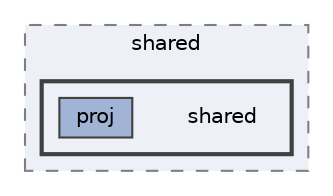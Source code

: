 digraph "Minix 3/MINIX-LCOM/shared/shared"
{
 // LATEX_PDF_SIZE
  bgcolor="transparent";
  edge [fontname=Helvetica,fontsize=10,labelfontname=Helvetica,labelfontsize=10];
  node [fontname=Helvetica,fontsize=10,shape=box,height=0.2,width=0.4];
  compound=true
  subgraph clusterdir_a91a4a6d73c6615c66599de56d60b0eb {
    graph [ bgcolor="#edf0f7", pencolor="grey50", label="shared", fontname=Helvetica,fontsize=10 style="filled,dashed", URL="dir_a91a4a6d73c6615c66599de56d60b0eb.html",tooltip=""]
  subgraph clusterdir_b869fb011ae4d3895757db169cc49cc5 {
    graph [ bgcolor="#edf0f7", pencolor="grey25", label="", fontname=Helvetica,fontsize=10 style="filled,bold", URL="dir_b869fb011ae4d3895757db169cc49cc5.html",tooltip=""]
    dir_b869fb011ae4d3895757db169cc49cc5 [shape=plaintext, label="shared"];
  dir_1e82828df2a3802acb92026b6a8d8e7c [label="proj", fillcolor="#a2b4d6", color="grey25", style="filled", URL="dir_1e82828df2a3802acb92026b6a8d8e7c.html",tooltip=""];
  }
  }
}
